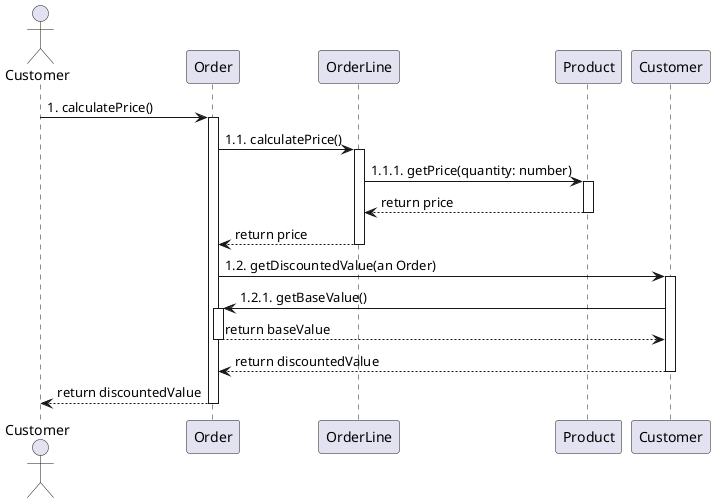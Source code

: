 @startuml
actor "Customer" as Customer
participant "Order" as Order
participant "OrderLine" as OrderLine
participant "Product" as Product
participant "Customer" as CustomerParticipant
Customer -> Order : 1. calculatePrice()
activate Order
Order -> OrderLine : 1.1. calculatePrice()
activate OrderLine
OrderLine -> Product : 1.1.1. getPrice(quantity: number)
activate Product
Product --> OrderLine : return price
deactivate Product
OrderLine-->Order :  return price
deactivate OrderLine
Order -> CustomerParticipant : 1.2. getDiscountedValue(an Order)
activate CustomerParticipant
CustomerParticipant -> Order : 1.2.1. getBaseValue()
activate Order 
Order --> CustomerParticipant : return baseValue
deactivate Order
CustomerParticipant --> Order :  return discountedValue
deactivate CustomerParticipant

Order --> Customer :  return discountedValue
deactivate Order

@enduml
